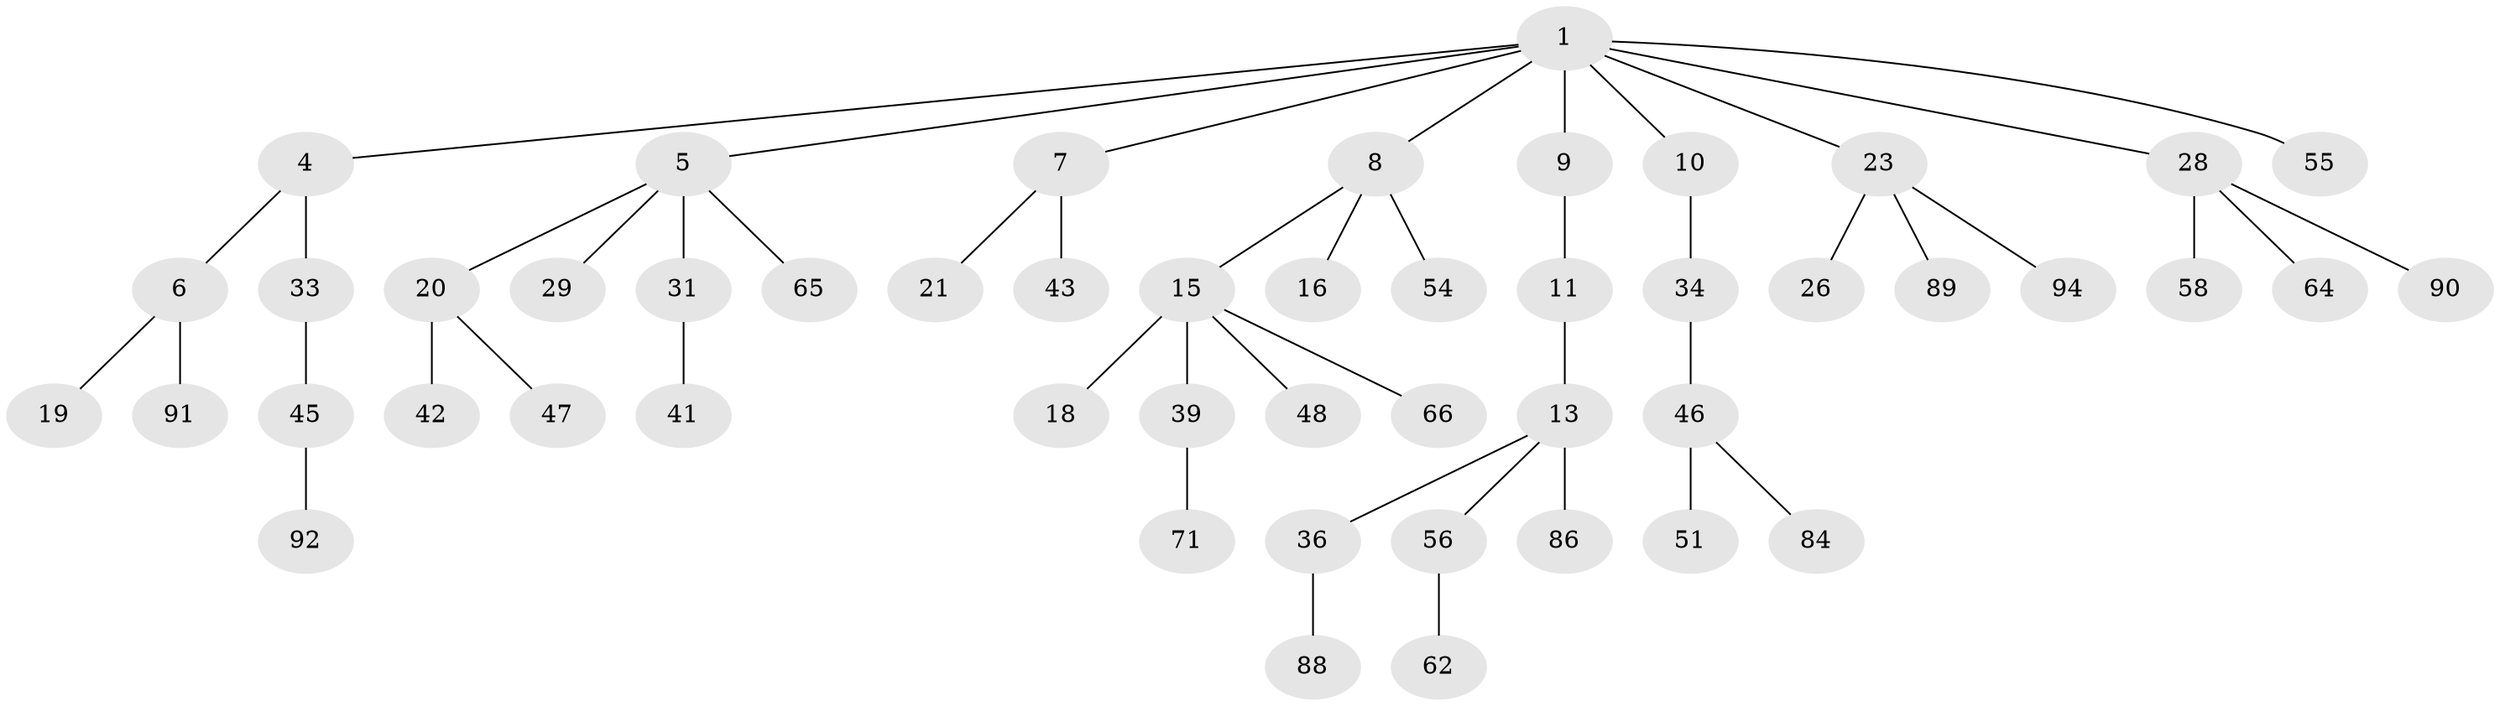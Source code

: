 // original degree distribution, {7: 0.019801980198019802, 5: 0.039603960396039604, 2: 0.22772277227722773, 3: 0.1782178217821782, 4: 0.039603960396039604, 1: 0.49504950495049505}
// Generated by graph-tools (version 1.1) at 2025/19/03/04/25 18:19:07]
// undirected, 50 vertices, 49 edges
graph export_dot {
graph [start="1"]
  node [color=gray90,style=filled];
  1 [super="+2+3"];
  4;
  5;
  6;
  7;
  8;
  9 [super="+72+14+35"];
  10 [super="+30+12+22"];
  11 [super="+40"];
  13 [super="+27+25"];
  15 [super="+17+24"];
  16;
  18 [super="+99+53"];
  19 [super="+63"];
  20 [super="+69+93+75+50"];
  21;
  23 [super="+67+32"];
  26;
  28 [super="+70+57"];
  29;
  31;
  33 [super="+38"];
  34;
  36 [super="+87"];
  39;
  41;
  42;
  43;
  45;
  46;
  47 [super="+61"];
  48;
  51 [super="+82"];
  54;
  55 [super="+59"];
  56 [super="+68"];
  58 [super="+96"];
  62;
  64;
  65;
  66;
  71;
  84;
  86;
  88;
  89;
  90;
  91;
  92;
  94;
  1 -- 7;
  1 -- 8;
  1 -- 9;
  1 -- 28;
  1 -- 55;
  1 -- 4;
  1 -- 5;
  1 -- 23;
  1 -- 10;
  4 -- 6;
  4 -- 33;
  5 -- 20;
  5 -- 29;
  5 -- 31;
  5 -- 65;
  6 -- 19;
  6 -- 91;
  7 -- 21;
  7 -- 43;
  8 -- 15;
  8 -- 16;
  8 -- 54;
  9 -- 11;
  10 -- 34;
  11 -- 13;
  13 -- 36;
  13 -- 56;
  13 -- 86;
  15 -- 48;
  15 -- 18;
  15 -- 39;
  15 -- 66;
  20 -- 42;
  20 -- 47;
  23 -- 26;
  23 -- 89;
  23 -- 94;
  28 -- 90;
  28 -- 64;
  28 -- 58;
  31 -- 41;
  33 -- 45;
  34 -- 46;
  36 -- 88;
  39 -- 71;
  45 -- 92;
  46 -- 51;
  46 -- 84;
  56 -- 62;
}
